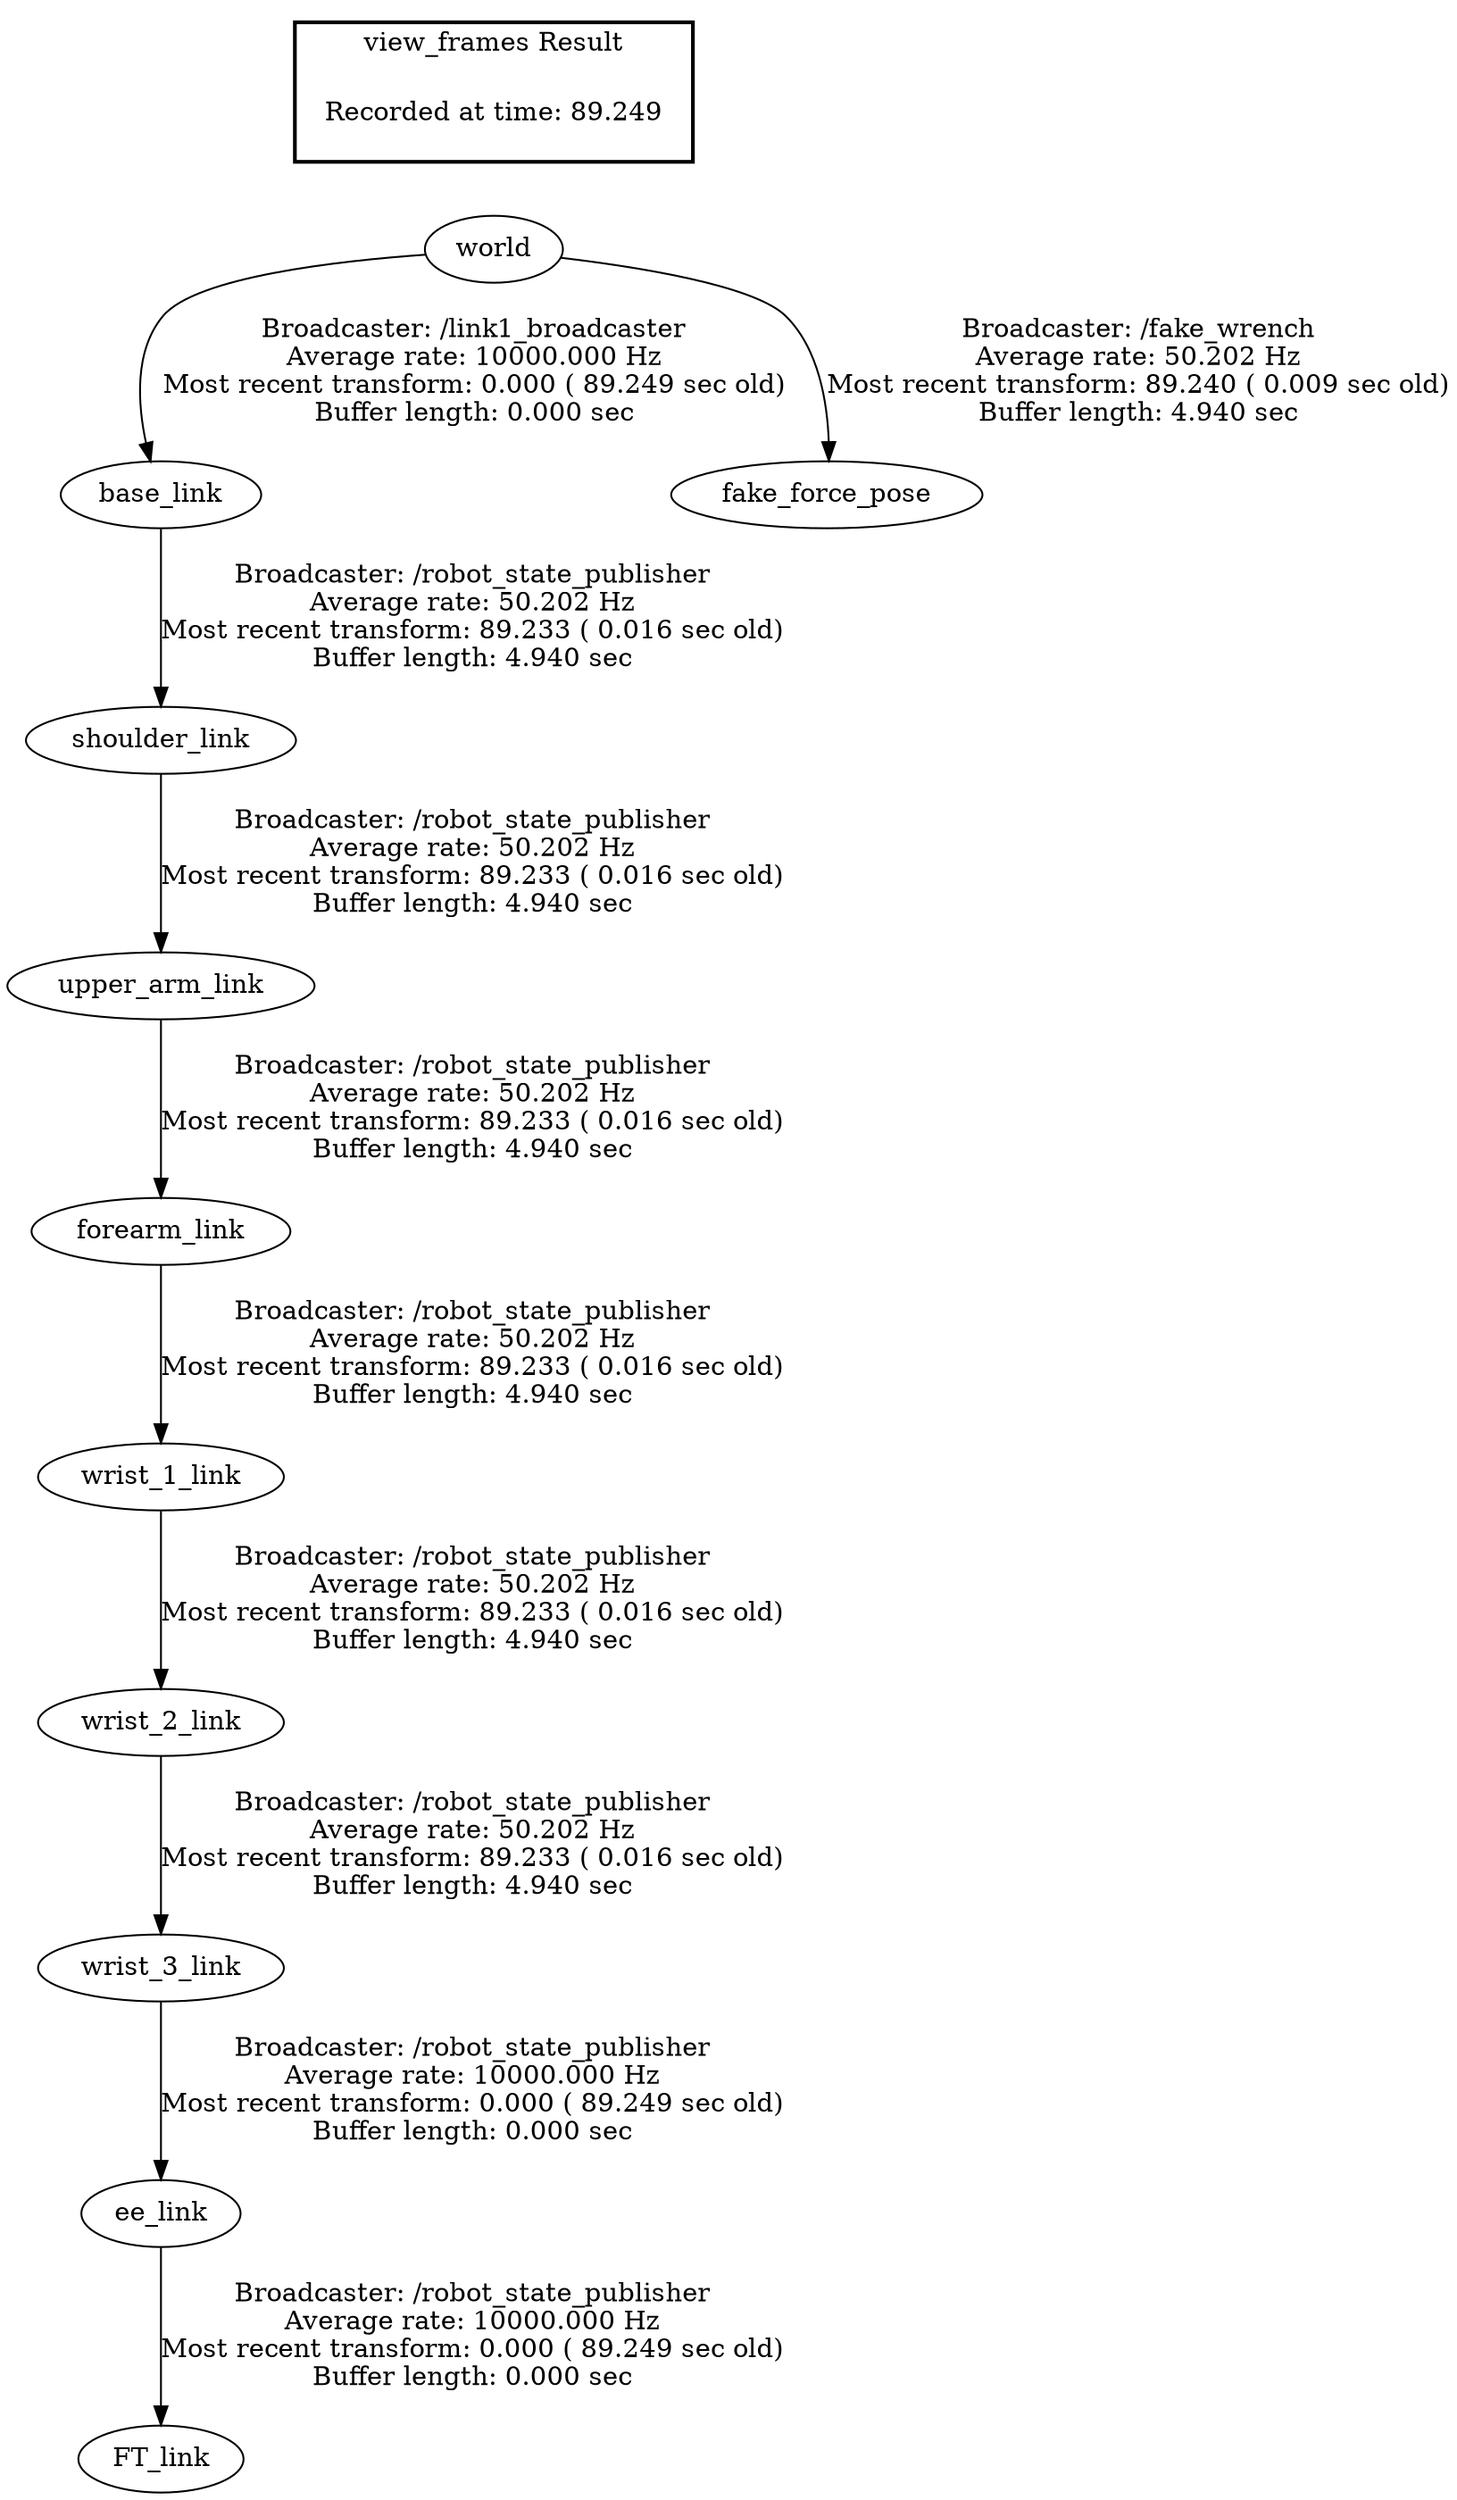 digraph G {
"ee_link" -> "FT_link"[label="Broadcaster: /robot_state_publisher\nAverage rate: 10000.000 Hz\nMost recent transform: 0.000 ( 89.249 sec old)\nBuffer length: 0.000 sec\n"];
"wrist_3_link" -> "ee_link"[label="Broadcaster: /robot_state_publisher\nAverage rate: 10000.000 Hz\nMost recent transform: 0.000 ( 89.249 sec old)\nBuffer length: 0.000 sec\n"];
"wrist_2_link" -> "wrist_3_link"[label="Broadcaster: /robot_state_publisher\nAverage rate: 50.202 Hz\nMost recent transform: 89.233 ( 0.016 sec old)\nBuffer length: 4.940 sec\n"];
"world" -> "base_link"[label="Broadcaster: /link1_broadcaster\nAverage rate: 10000.000 Hz\nMost recent transform: 0.000 ( 89.249 sec old)\nBuffer length: 0.000 sec\n"];
"upper_arm_link" -> "forearm_link"[label="Broadcaster: /robot_state_publisher\nAverage rate: 50.202 Hz\nMost recent transform: 89.233 ( 0.016 sec old)\nBuffer length: 4.940 sec\n"];
"shoulder_link" -> "upper_arm_link"[label="Broadcaster: /robot_state_publisher\nAverage rate: 50.202 Hz\nMost recent transform: 89.233 ( 0.016 sec old)\nBuffer length: 4.940 sec\n"];
"base_link" -> "shoulder_link"[label="Broadcaster: /robot_state_publisher\nAverage rate: 50.202 Hz\nMost recent transform: 89.233 ( 0.016 sec old)\nBuffer length: 4.940 sec\n"];
"forearm_link" -> "wrist_1_link"[label="Broadcaster: /robot_state_publisher\nAverage rate: 50.202 Hz\nMost recent transform: 89.233 ( 0.016 sec old)\nBuffer length: 4.940 sec\n"];
"wrist_1_link" -> "wrist_2_link"[label="Broadcaster: /robot_state_publisher\nAverage rate: 50.202 Hz\nMost recent transform: 89.233 ( 0.016 sec old)\nBuffer length: 4.940 sec\n"];
"world" -> "fake_force_pose"[label="Broadcaster: /fake_wrench\nAverage rate: 50.202 Hz\nMost recent transform: 89.240 ( 0.009 sec old)\nBuffer length: 4.940 sec\n"];
edge [style=invis];
 subgraph cluster_legend { style=bold; color=black; label ="view_frames Result";
"Recorded at time: 89.249"[ shape=plaintext ] ;
 }->"world";
}
